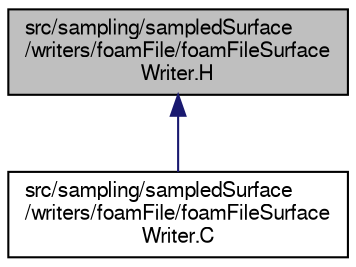digraph "src/sampling/sampledSurface/writers/foamFile/foamFileSurfaceWriter.H"
{
  bgcolor="transparent";
  edge [fontname="FreeSans",fontsize="10",labelfontname="FreeSans",labelfontsize="10"];
  node [fontname="FreeSans",fontsize="10",shape=record];
  Node1 [label="src/sampling/sampledSurface\l/writers/foamFile/foamFileSurface\lWriter.H",height=0.2,width=0.4,color="black", fillcolor="grey75", style="filled" fontcolor="black"];
  Node1 -> Node2 [dir="back",color="midnightblue",fontsize="10",style="solid",fontname="FreeSans"];
  Node2 [label="src/sampling/sampledSurface\l/writers/foamFile/foamFileSurface\lWriter.C",height=0.2,width=0.4,color="black",URL="$a09266.html"];
}

